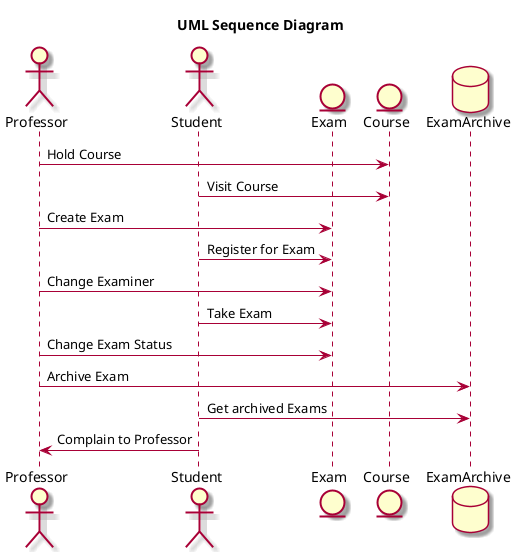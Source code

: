 @startuml name 

skin rose 

title "UML Sequence Diagram"

actor Professor
actor Student
entity Exam
entity Course
database ExamArchive

Professor -> Course : Hold Course
Student -> Course : Visit Course
Professor -> Exam : Create Exam
Student -> Exam : Register for Exam
Professor -> Exam : Change Examiner
Student -> Exam : Take Exam
Professor -> Exam : Change Exam Status
Professor -> ExamArchive : Archive Exam
Student -> ExamArchive : Get archived Exams
Student -> Professor : Complain to Professor

@enduml